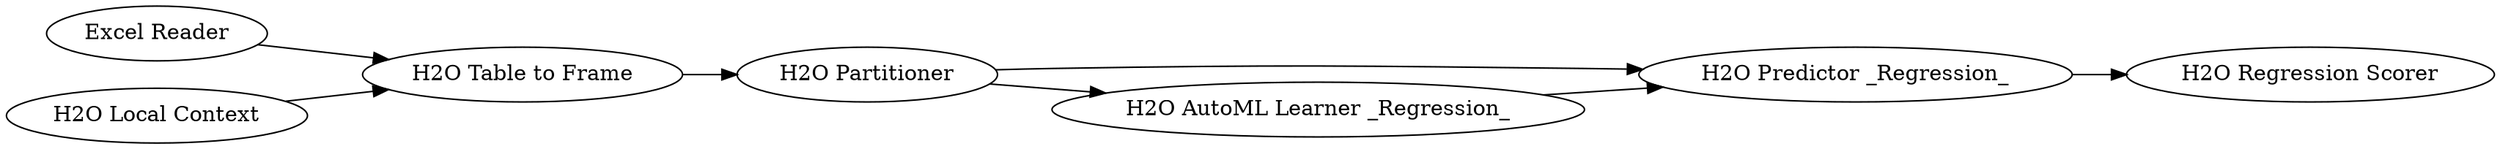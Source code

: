digraph {
	5 -> 14
	18 -> 2
	10 -> 2
	19 -> 14
	14 -> 15
	2 -> 5
	5 -> 19
	5 [label="H2O Partitioner"]
	18 [label="Excel Reader"]
	15 [label="H2O Regression Scorer"]
	14 [label="H2O Predictor _Regression_"]
	2 [label="H2O Table to Frame"]
	10 [label="H2O Local Context"]
	19 [label="H2O AutoML Learner _Regression_"]
	rankdir=LR
}
